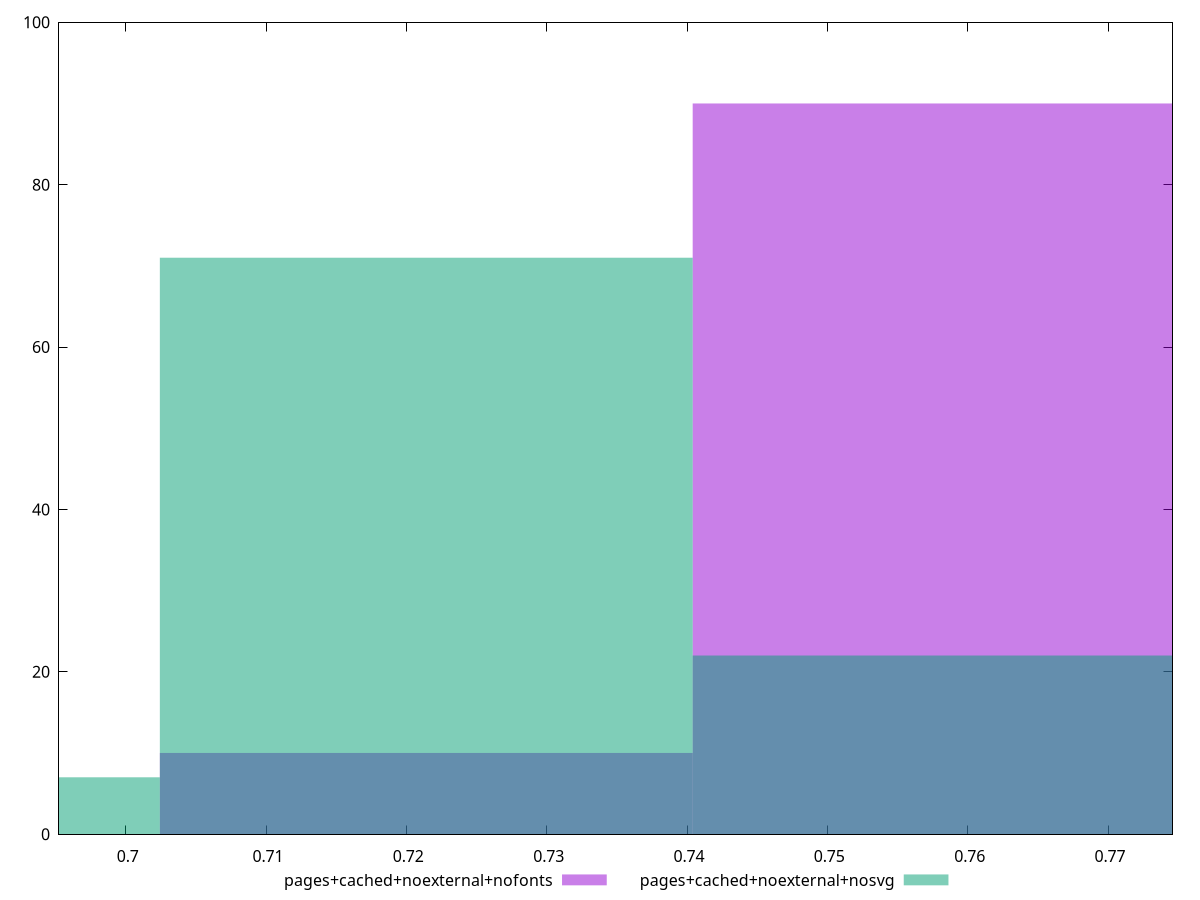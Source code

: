 reset

$pagesCachedNoexternalNofonts <<EOF
0.7593882402550491 90
0.7214188282422968 10
EOF

$pagesCachedNoexternalNosvg <<EOF
0.7593882402550491 22
0.7214188282422968 71
0.6834494162295442 7
EOF

set key outside below
set boxwidth 0.03796941201275246
set xrange [0.6952478887018282:0.7745950872913464]
set yrange [0:100]
set trange [0:100]
set style fill transparent solid 0.5 noborder
set terminal svg size 640, 500 enhanced background rgb 'white'
set output "report_00007_2020-12-11T15:55:29.892Z/meta/score/comparison/histogram/6_vs_7.svg"

plot $pagesCachedNoexternalNofonts title "pages+cached+noexternal+nofonts" with boxes, \
     $pagesCachedNoexternalNosvg title "pages+cached+noexternal+nosvg" with boxes

reset
